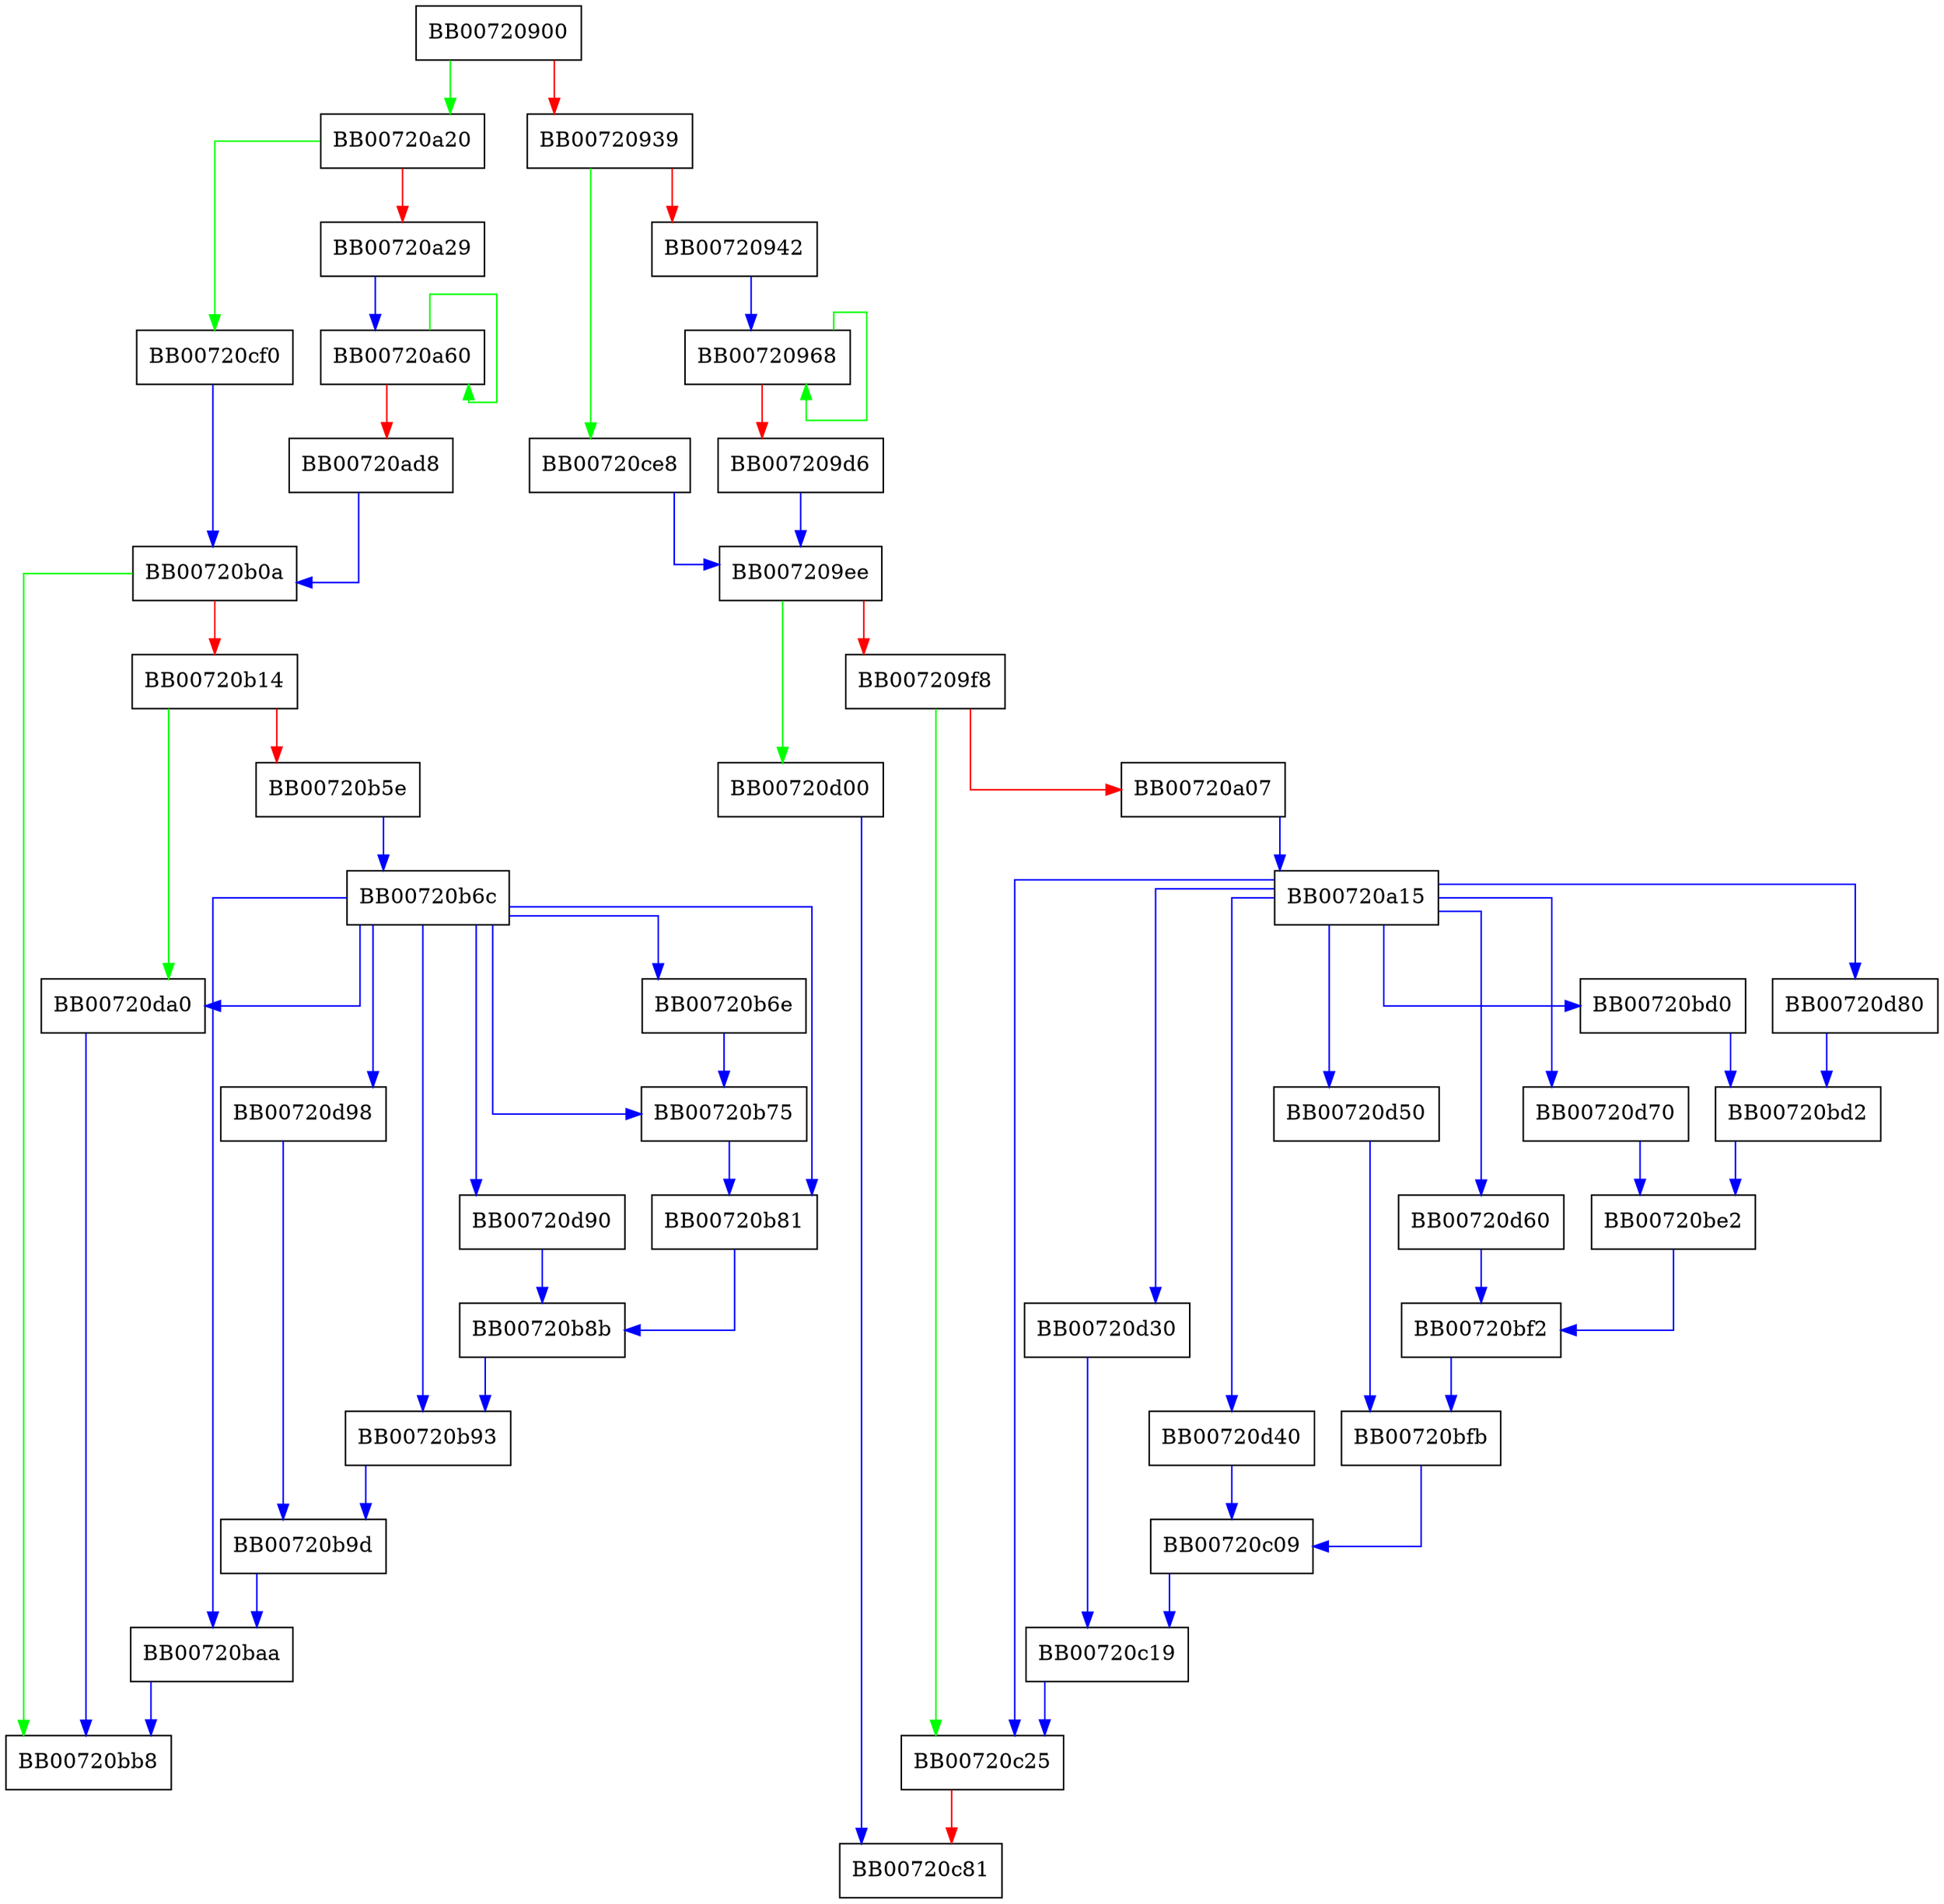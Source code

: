 digraph BF_cbc_encrypt {
  node [shape="box"];
  graph [splines=ortho];
  BB00720900 -> BB00720a20 [color="green"];
  BB00720900 -> BB00720939 [color="red"];
  BB00720939 -> BB00720ce8 [color="green"];
  BB00720939 -> BB00720942 [color="red"];
  BB00720942 -> BB00720968 [color="blue"];
  BB00720968 -> BB00720968 [color="green"];
  BB00720968 -> BB007209d6 [color="red"];
  BB007209d6 -> BB007209ee [color="blue"];
  BB007209ee -> BB00720d00 [color="green"];
  BB007209ee -> BB007209f8 [color="red"];
  BB007209f8 -> BB00720c25 [color="green"];
  BB007209f8 -> BB00720a07 [color="red"];
  BB00720a07 -> BB00720a15 [color="blue"];
  BB00720a15 -> BB00720c25 [color="blue"];
  BB00720a15 -> BB00720d30 [color="blue"];
  BB00720a15 -> BB00720d40 [color="blue"];
  BB00720a15 -> BB00720d50 [color="blue"];
  BB00720a15 -> BB00720d60 [color="blue"];
  BB00720a15 -> BB00720d70 [color="blue"];
  BB00720a15 -> BB00720bd0 [color="blue"];
  BB00720a15 -> BB00720d80 [color="blue"];
  BB00720a20 -> BB00720cf0 [color="green"];
  BB00720a20 -> BB00720a29 [color="red"];
  BB00720a29 -> BB00720a60 [color="blue"];
  BB00720a60 -> BB00720a60 [color="green"];
  BB00720a60 -> BB00720ad8 [color="red"];
  BB00720ad8 -> BB00720b0a [color="blue"];
  BB00720b0a -> BB00720bb8 [color="green"];
  BB00720b0a -> BB00720b14 [color="red"];
  BB00720b14 -> BB00720da0 [color="green"];
  BB00720b14 -> BB00720b5e [color="red"];
  BB00720b5e -> BB00720b6c [color="blue"];
  BB00720b6c -> BB00720da0 [color="blue"];
  BB00720b6c -> BB00720baa [color="blue"];
  BB00720b6c -> BB00720d98 [color="blue"];
  BB00720b6c -> BB00720b93 [color="blue"];
  BB00720b6c -> BB00720d90 [color="blue"];
  BB00720b6c -> BB00720b81 [color="blue"];
  BB00720b6c -> BB00720b75 [color="blue"];
  BB00720b6c -> BB00720b6e [color="blue"];
  BB00720b6e -> BB00720b75 [color="blue"];
  BB00720b75 -> BB00720b81 [color="blue"];
  BB00720b81 -> BB00720b8b [color="blue"];
  BB00720b8b -> BB00720b93 [color="blue"];
  BB00720b93 -> BB00720b9d [color="blue"];
  BB00720b9d -> BB00720baa [color="blue"];
  BB00720baa -> BB00720bb8 [color="blue"];
  BB00720bd0 -> BB00720bd2 [color="blue"];
  BB00720bd2 -> BB00720be2 [color="blue"];
  BB00720be2 -> BB00720bf2 [color="blue"];
  BB00720bf2 -> BB00720bfb [color="blue"];
  BB00720bfb -> BB00720c09 [color="blue"];
  BB00720c09 -> BB00720c19 [color="blue"];
  BB00720c19 -> BB00720c25 [color="blue"];
  BB00720c25 -> BB00720c81 [color="red"];
  BB00720ce8 -> BB007209ee [color="blue"];
  BB00720cf0 -> BB00720b0a [color="blue"];
  BB00720d00 -> BB00720c81 [color="blue"];
  BB00720d30 -> BB00720c19 [color="blue"];
  BB00720d40 -> BB00720c09 [color="blue"];
  BB00720d50 -> BB00720bfb [color="blue"];
  BB00720d60 -> BB00720bf2 [color="blue"];
  BB00720d70 -> BB00720be2 [color="blue"];
  BB00720d80 -> BB00720bd2 [color="blue"];
  BB00720d90 -> BB00720b8b [color="blue"];
  BB00720d98 -> BB00720b9d [color="blue"];
  BB00720da0 -> BB00720bb8 [color="blue"];
}